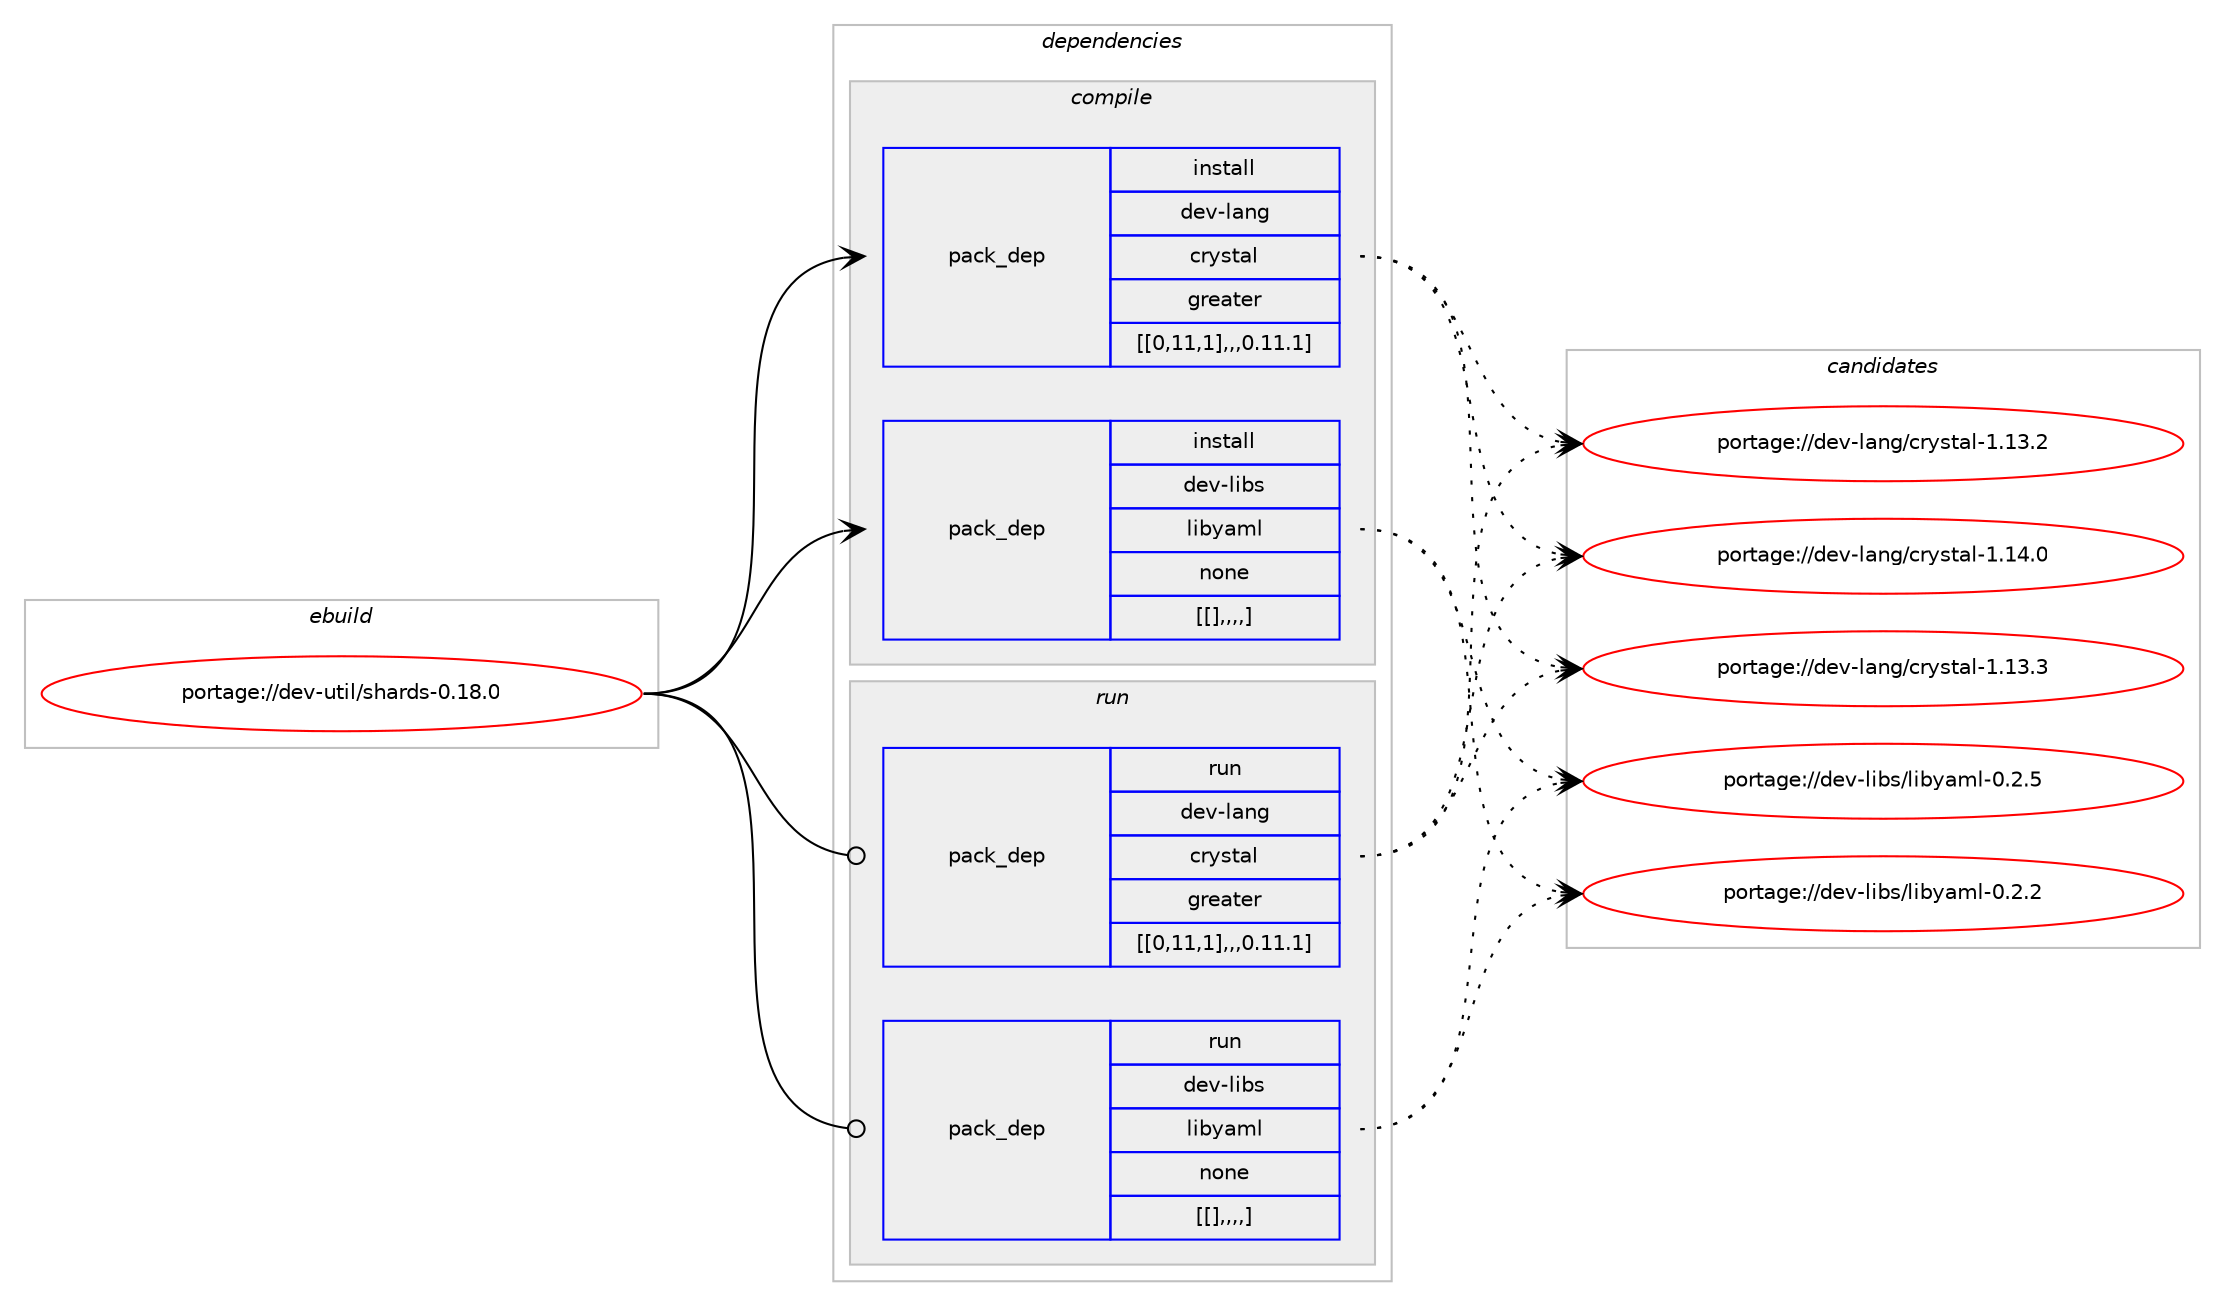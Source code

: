 digraph prolog {

# *************
# Graph options
# *************

newrank=true;
concentrate=true;
compound=true;
graph [rankdir=LR,fontname=Helvetica,fontsize=10,ranksep=1.5];#, ranksep=2.5, nodesep=0.2];
edge  [arrowhead=vee];
node  [fontname=Helvetica,fontsize=10];

# **********
# The ebuild
# **********

subgraph cluster_leftcol {
color=gray;
label=<<i>ebuild</i>>;
id [label="portage://dev-util/shards-0.18.0", color=red, width=4, href="../dev-util/shards-0.18.0.svg"];
}

# ****************
# The dependencies
# ****************

subgraph cluster_midcol {
color=gray;
label=<<i>dependencies</i>>;
subgraph cluster_compile {
fillcolor="#eeeeee";
style=filled;
label=<<i>compile</i>>;
subgraph pack163692 {
dependency231783 [label=<<TABLE BORDER="0" CELLBORDER="1" CELLSPACING="0" CELLPADDING="4" WIDTH="220"><TR><TD ROWSPAN="6" CELLPADDING="30">pack_dep</TD></TR><TR><TD WIDTH="110">install</TD></TR><TR><TD>dev-lang</TD></TR><TR><TD>crystal</TD></TR><TR><TD>greater</TD></TR><TR><TD>[[0,11,1],,,0.11.1]</TD></TR></TABLE>>, shape=none, color=blue];
}
id:e -> dependency231783:w [weight=20,style="solid",arrowhead="vee"];
subgraph pack163723 {
dependency231822 [label=<<TABLE BORDER="0" CELLBORDER="1" CELLSPACING="0" CELLPADDING="4" WIDTH="220"><TR><TD ROWSPAN="6" CELLPADDING="30">pack_dep</TD></TR><TR><TD WIDTH="110">install</TD></TR><TR><TD>dev-libs</TD></TR><TR><TD>libyaml</TD></TR><TR><TD>none</TD></TR><TR><TD>[[],,,,]</TD></TR></TABLE>>, shape=none, color=blue];
}
id:e -> dependency231822:w [weight=20,style="solid",arrowhead="vee"];
}
subgraph cluster_compileandrun {
fillcolor="#eeeeee";
style=filled;
label=<<i>compile and run</i>>;
}
subgraph cluster_run {
fillcolor="#eeeeee";
style=filled;
label=<<i>run</i>>;
subgraph pack163752 {
dependency231840 [label=<<TABLE BORDER="0" CELLBORDER="1" CELLSPACING="0" CELLPADDING="4" WIDTH="220"><TR><TD ROWSPAN="6" CELLPADDING="30">pack_dep</TD></TR><TR><TD WIDTH="110">run</TD></TR><TR><TD>dev-lang</TD></TR><TR><TD>crystal</TD></TR><TR><TD>greater</TD></TR><TR><TD>[[0,11,1],,,0.11.1]</TD></TR></TABLE>>, shape=none, color=blue];
}
id:e -> dependency231840:w [weight=20,style="solid",arrowhead="odot"];
subgraph pack163779 {
dependency231893 [label=<<TABLE BORDER="0" CELLBORDER="1" CELLSPACING="0" CELLPADDING="4" WIDTH="220"><TR><TD ROWSPAN="6" CELLPADDING="30">pack_dep</TD></TR><TR><TD WIDTH="110">run</TD></TR><TR><TD>dev-libs</TD></TR><TR><TD>libyaml</TD></TR><TR><TD>none</TD></TR><TR><TD>[[],,,,]</TD></TR></TABLE>>, shape=none, color=blue];
}
id:e -> dependency231893:w [weight=20,style="solid",arrowhead="odot"];
}
}

# **************
# The candidates
# **************

subgraph cluster_choices {
rank=same;
color=gray;
label=<<i>candidates</i>>;

subgraph choice162975 {
color=black;
nodesep=1;
choice100101118451089711010347991141211151169710845494649524648 [label="portage://dev-lang/crystal-1.14.0", color=red, width=4,href="../dev-lang/crystal-1.14.0.svg"];
choice100101118451089711010347991141211151169710845494649514651 [label="portage://dev-lang/crystal-1.13.3", color=red, width=4,href="../dev-lang/crystal-1.13.3.svg"];
choice100101118451089711010347991141211151169710845494649514650 [label="portage://dev-lang/crystal-1.13.2", color=red, width=4,href="../dev-lang/crystal-1.13.2.svg"];
dependency231783:e -> choice100101118451089711010347991141211151169710845494649524648:w [style=dotted,weight="100"];
dependency231783:e -> choice100101118451089711010347991141211151169710845494649514651:w [style=dotted,weight="100"];
dependency231783:e -> choice100101118451089711010347991141211151169710845494649514650:w [style=dotted,weight="100"];
}
subgraph choice162978 {
color=black;
nodesep=1;
choice1001011184510810598115471081059812197109108454846504653 [label="portage://dev-libs/libyaml-0.2.5", color=red, width=4,href="../dev-libs/libyaml-0.2.5.svg"];
choice1001011184510810598115471081059812197109108454846504650 [label="portage://dev-libs/libyaml-0.2.2", color=red, width=4,href="../dev-libs/libyaml-0.2.2.svg"];
dependency231822:e -> choice1001011184510810598115471081059812197109108454846504653:w [style=dotted,weight="100"];
dependency231822:e -> choice1001011184510810598115471081059812197109108454846504650:w [style=dotted,weight="100"];
}
subgraph choice162997 {
color=black;
nodesep=1;
choice100101118451089711010347991141211151169710845494649524648 [label="portage://dev-lang/crystal-1.14.0", color=red, width=4,href="../dev-lang/crystal-1.14.0.svg"];
choice100101118451089711010347991141211151169710845494649514651 [label="portage://dev-lang/crystal-1.13.3", color=red, width=4,href="../dev-lang/crystal-1.13.3.svg"];
choice100101118451089711010347991141211151169710845494649514650 [label="portage://dev-lang/crystal-1.13.2", color=red, width=4,href="../dev-lang/crystal-1.13.2.svg"];
dependency231840:e -> choice100101118451089711010347991141211151169710845494649524648:w [style=dotted,weight="100"];
dependency231840:e -> choice100101118451089711010347991141211151169710845494649514651:w [style=dotted,weight="100"];
dependency231840:e -> choice100101118451089711010347991141211151169710845494649514650:w [style=dotted,weight="100"];
}
subgraph choice163000 {
color=black;
nodesep=1;
choice1001011184510810598115471081059812197109108454846504653 [label="portage://dev-libs/libyaml-0.2.5", color=red, width=4,href="../dev-libs/libyaml-0.2.5.svg"];
choice1001011184510810598115471081059812197109108454846504650 [label="portage://dev-libs/libyaml-0.2.2", color=red, width=4,href="../dev-libs/libyaml-0.2.2.svg"];
dependency231893:e -> choice1001011184510810598115471081059812197109108454846504653:w [style=dotted,weight="100"];
dependency231893:e -> choice1001011184510810598115471081059812197109108454846504650:w [style=dotted,weight="100"];
}
}

}
